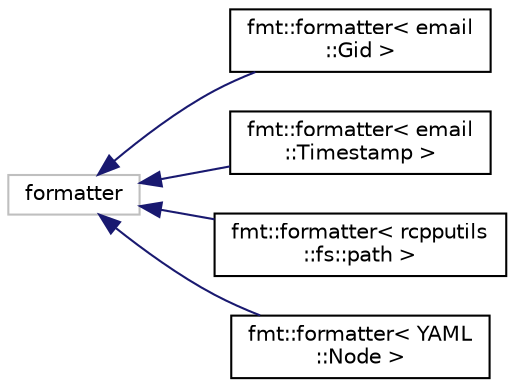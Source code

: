 digraph "Graphical Class Hierarchy"
{
 // LATEX_PDF_SIZE
  edge [fontname="Helvetica",fontsize="10",labelfontname="Helvetica",labelfontsize="10"];
  node [fontname="Helvetica",fontsize="10",shape=record];
  rankdir="LR";
  Node34 [label="formatter",height=0.2,width=0.4,color="grey75", fillcolor="white", style="filled",tooltip=" "];
  Node34 -> Node0 [dir="back",color="midnightblue",fontsize="10",style="solid",fontname="Helvetica"];
  Node0 [label="fmt::formatter\< email\l::Gid \>",height=0.2,width=0.4,color="black", fillcolor="white", style="filled",URL="$structfmt_1_1formatter_3_01email_1_1Gid_01_4.html",tooltip="Formatting for GIDs."];
  Node34 -> Node36 [dir="back",color="midnightblue",fontsize="10",style="solid",fontname="Helvetica"];
  Node36 [label="fmt::formatter\< email\l::Timestamp \>",height=0.2,width=0.4,color="black", fillcolor="white", style="filled",URL="$structfmt_1_1formatter_3_01email_1_1Timestamp_01_4.html",tooltip="Formatting for Timestamp objects."];
  Node34 -> Node37 [dir="back",color="midnightblue",fontsize="10",style="solid",fontname="Helvetica"];
  Node37 [label="fmt::formatter\< rcpputils\l::fs::path \>",height=0.2,width=0.4,color="black", fillcolor="white", style="filled",URL="$structfmt_1_1formatter_3_01rcpputils_1_1fs_1_1path_01_4.html",tooltip="Formatting for rcpputils::fs::path objects."];
  Node34 -> Node38 [dir="back",color="midnightblue",fontsize="10",style="solid",fontname="Helvetica"];
  Node38 [label="fmt::formatter\< YAML\l::Node \>",height=0.2,width=0.4,color="black", fillcolor="white", style="filled",URL="$structfmt_1_1formatter_3_01YAML_1_1Node_01_4.html",tooltip="Formatting for YAML::Node objects."];
}
